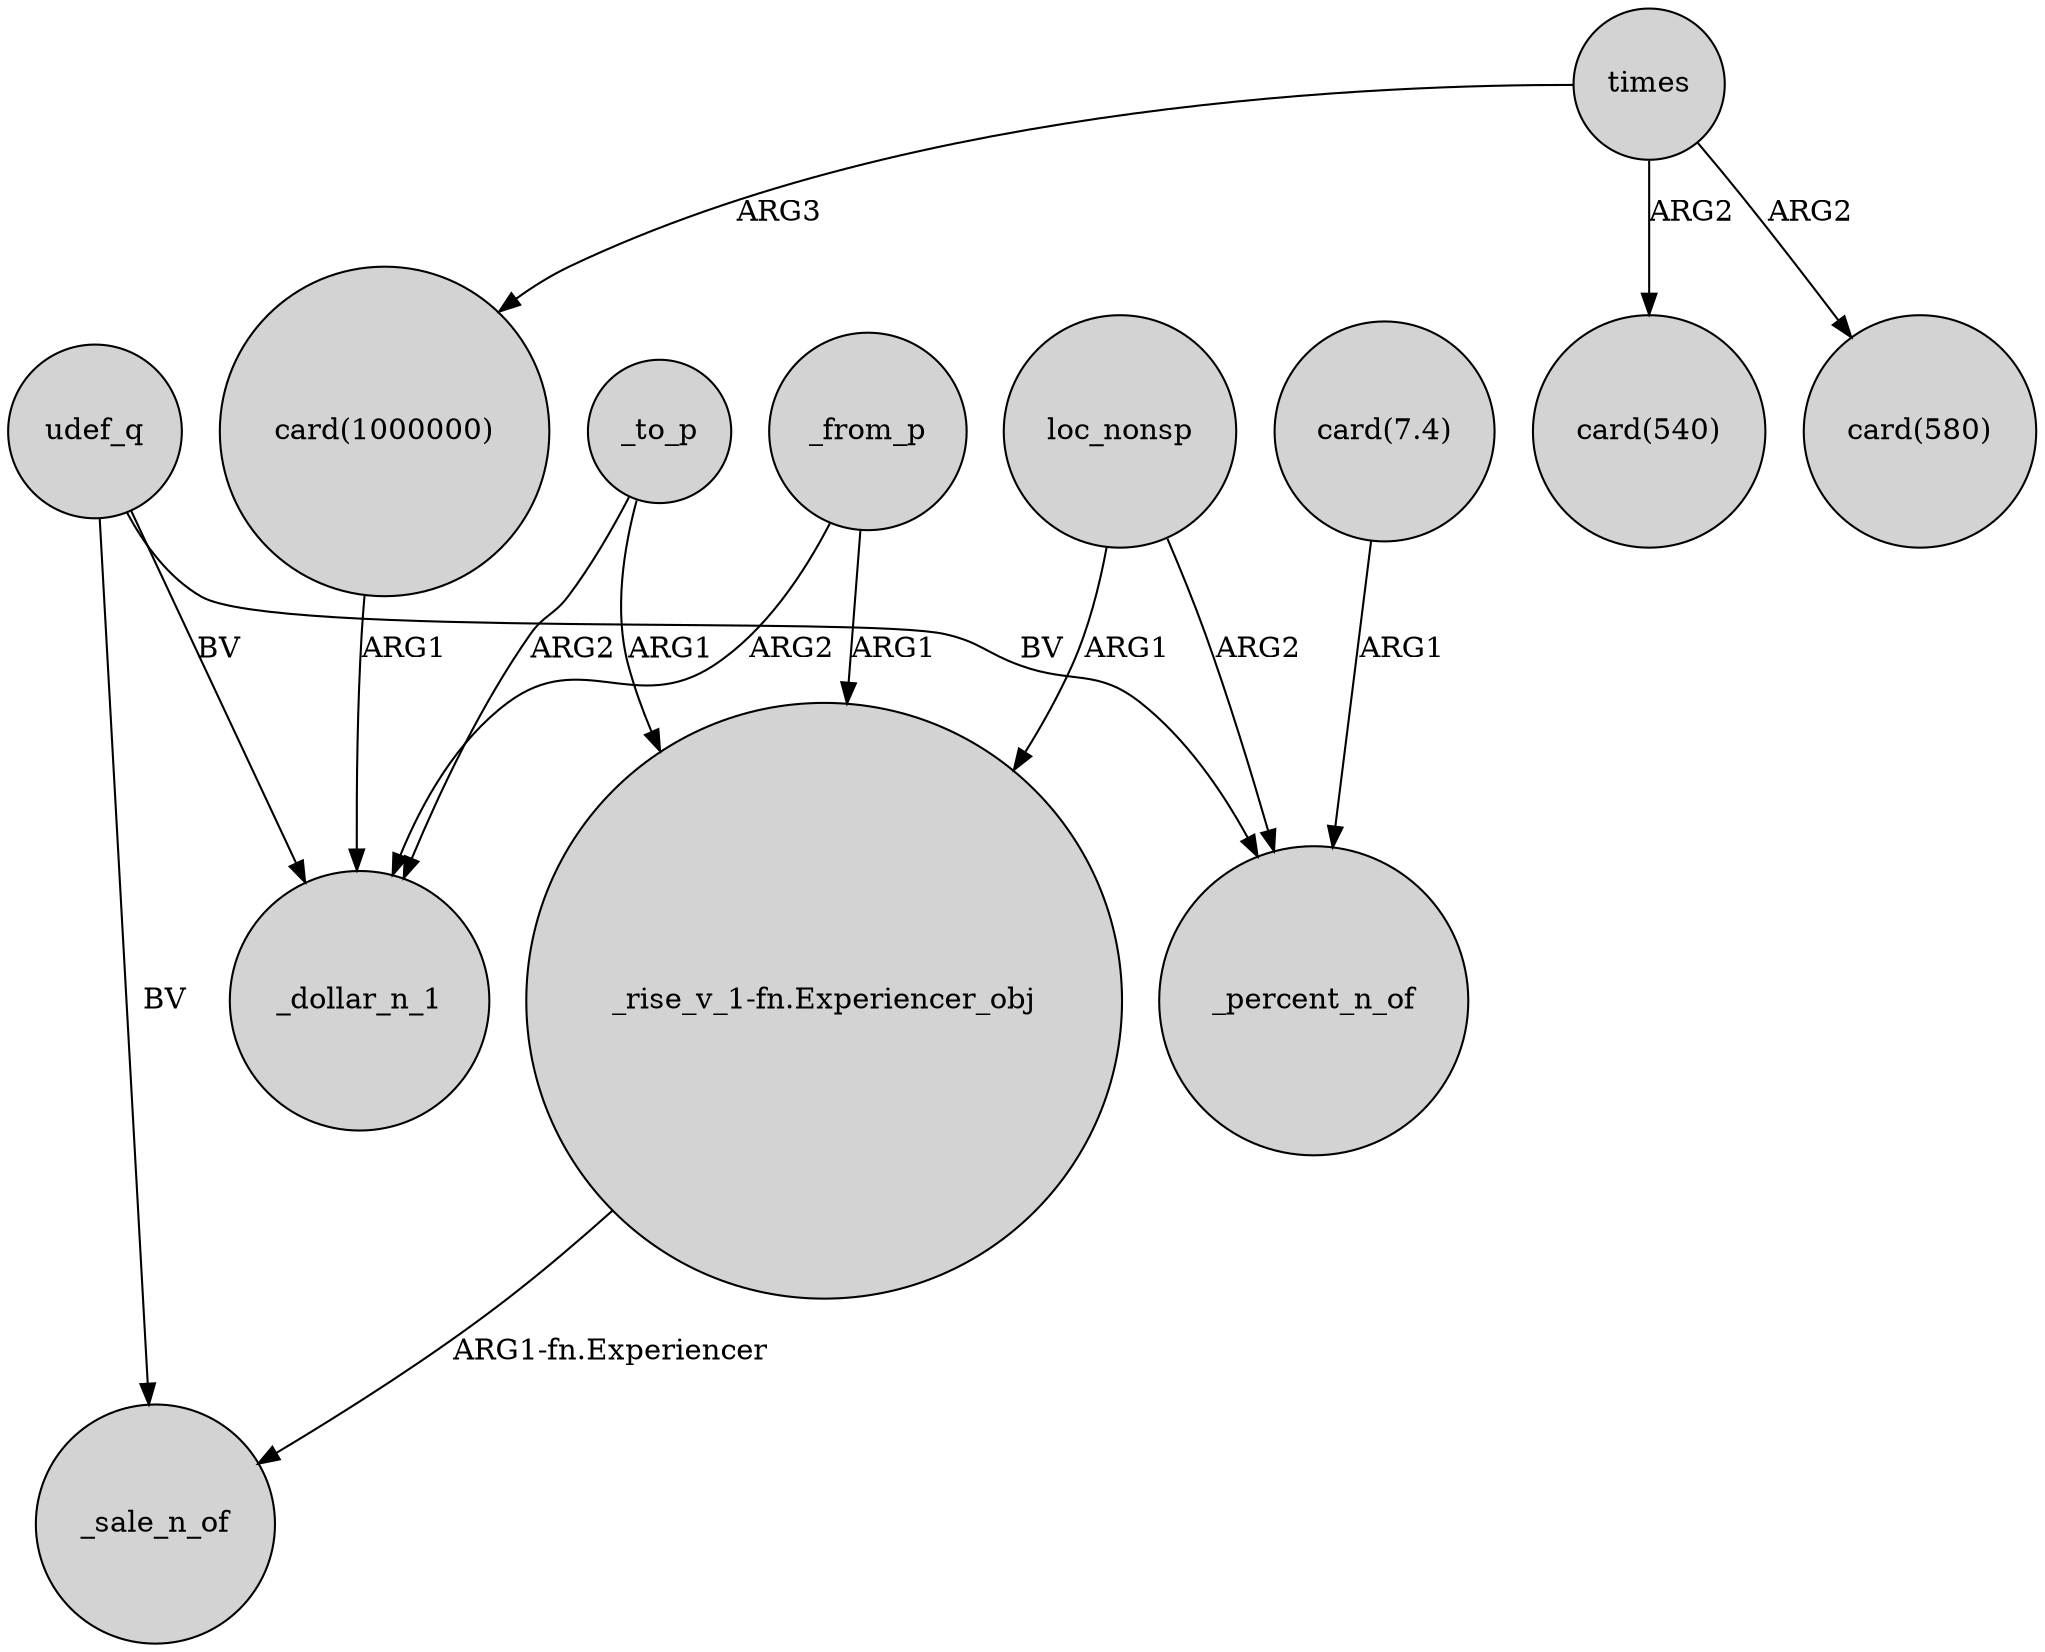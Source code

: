 digraph {
	node [shape=circle style=filled]
	times -> "card(1000000)" [label=ARG3]
	times -> "card(540)" [label=ARG2]
	udef_q -> _percent_n_of [label=BV]
	udef_q -> _sale_n_of [label=BV]
	_to_p -> _dollar_n_1 [label=ARG2]
	_to_p -> "_rise_v_1-fn.Experiencer_obj" [label=ARG1]
	loc_nonsp -> "_rise_v_1-fn.Experiencer_obj" [label=ARG1]
	udef_q -> _dollar_n_1 [label=BV]
	"card(1000000)" -> _dollar_n_1 [label=ARG1]
	times -> "card(580)" [label=ARG2]
	_from_p -> _dollar_n_1 [label=ARG2]
	"card(7.4)" -> _percent_n_of [label=ARG1]
	_from_p -> "_rise_v_1-fn.Experiencer_obj" [label=ARG1]
	loc_nonsp -> _percent_n_of [label=ARG2]
	"_rise_v_1-fn.Experiencer_obj" -> _sale_n_of [label="ARG1-fn.Experiencer"]
}
